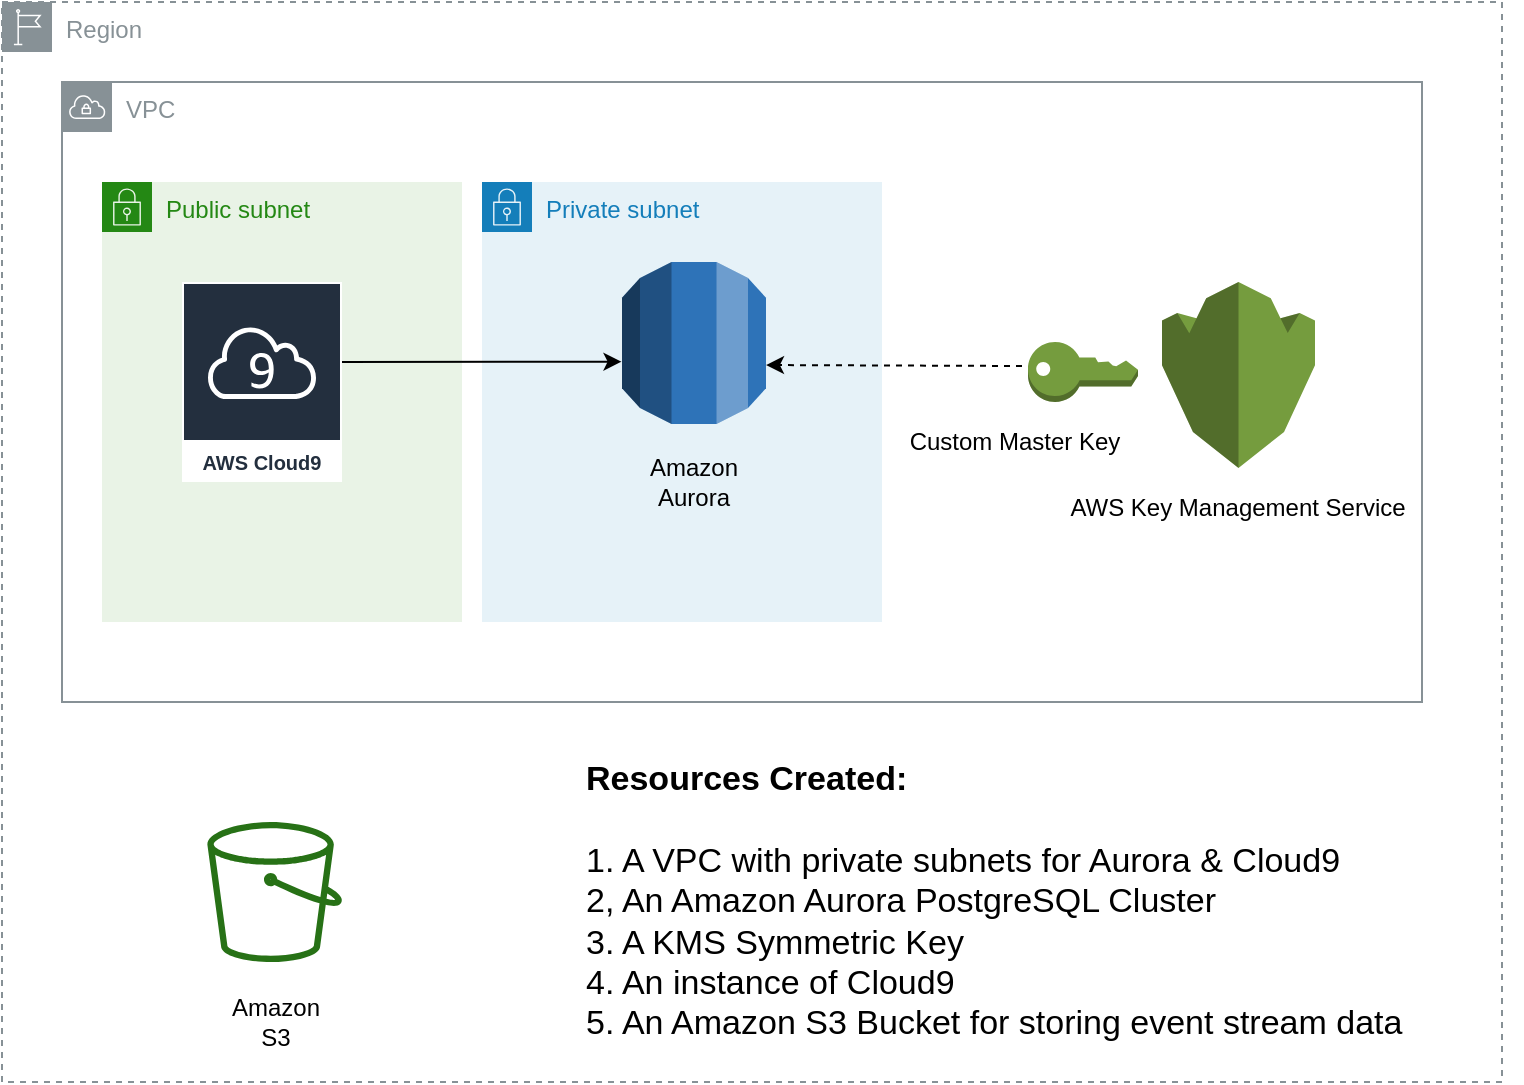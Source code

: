 <mxfile version="14.6.6" type="device" pages="5"><diagram id="cyEzzQMvqr08C4f63DjD" name="main-cloudfront"><mxGraphModel dx="764" dy="626" grid="1" gridSize="10" guides="1" tooltips="1" connect="1" arrows="1" fold="1" page="1" pageScale="1" pageWidth="850" pageHeight="1100" math="0" shadow="0"><root><mxCell id="0"/><mxCell id="1" parent="0"/><mxCell id="CYad56-b0cJoOaaVMzQt-1" value="Region" style="outlineConnect=0;gradientColor=none;html=1;whiteSpace=wrap;fontSize=12;fontStyle=0;shape=mxgraph.aws4.group;grIcon=mxgraph.aws4.group_region;strokeColor=#879196;fillColor=none;verticalAlign=top;align=left;spacingLeft=30;fontColor=#879196;dashed=1;" parent="1" vertex="1"><mxGeometry x="30" y="100" width="750" height="540" as="geometry"/></mxCell><mxCell id="pB8UB9YGluaWpawypRFc-11" value="VPC" style="outlineConnect=0;gradientColor=none;html=1;whiteSpace=wrap;fontSize=12;fontStyle=0;shape=mxgraph.aws4.group;grIcon=mxgraph.aws4.group_vpc;strokeColor=#879196;fillColor=none;verticalAlign=top;align=left;spacingLeft=30;fontColor=#879196;dashed=0;" parent="1" vertex="1"><mxGeometry x="60" y="140" width="680" height="310" as="geometry"/></mxCell><mxCell id="6BewGRSylwHl2PN-fIT0-1" value="Public subnet" style="points=[[0,0],[0.25,0],[0.5,0],[0.75,0],[1,0],[1,0.25],[1,0.5],[1,0.75],[1,1],[0.75,1],[0.5,1],[0.25,1],[0,1],[0,0.75],[0,0.5],[0,0.25]];outlineConnect=0;gradientColor=none;html=1;whiteSpace=wrap;fontSize=12;fontStyle=0;shape=mxgraph.aws4.group;grIcon=mxgraph.aws4.group_security_group;grStroke=0;strokeColor=#248814;fillColor=#E9F3E6;verticalAlign=top;align=left;spacingLeft=30;fontColor=#248814;dashed=0;" parent="1" vertex="1"><mxGeometry x="80" y="190" width="180" height="220" as="geometry"/></mxCell><mxCell id="hiNFhKXWESLrgSGmq4Ed-3" value="Private subnet" style="points=[[0,0],[0.25,0],[0.5,0],[0.75,0],[1,0],[1,0.25],[1,0.5],[1,0.75],[1,1],[0.75,1],[0.5,1],[0.25,1],[0,1],[0,0.75],[0,0.5],[0,0.25]];outlineConnect=0;gradientColor=none;html=1;whiteSpace=wrap;fontSize=12;fontStyle=0;shape=mxgraph.aws4.group;grIcon=mxgraph.aws4.group_security_group;grStroke=0;strokeColor=#147EBA;fillColor=#E6F2F8;verticalAlign=top;align=left;spacingLeft=30;fontColor=#147EBA;dashed=0;" parent="1" vertex="1"><mxGeometry x="270" y="190" width="200" height="220" as="geometry"/></mxCell><mxCell id="pB8UB9YGluaWpawypRFc-12" value="AWS Cloud9" style="outlineConnect=0;fontColor=#232F3E;gradientColor=none;strokeColor=#ffffff;fillColor=#232F3E;dashed=0;verticalLabelPosition=middle;verticalAlign=bottom;align=center;html=1;whiteSpace=wrap;fontSize=10;fontStyle=1;spacing=3;shape=mxgraph.aws4.productIcon;prIcon=mxgraph.aws4.cloud9;" parent="1" vertex="1"><mxGeometry x="120" y="240" width="80" height="100" as="geometry"/></mxCell><mxCell id="pB8UB9YGluaWpawypRFc-13" value="" style="group" parent="1" vertex="1" connectable="0"><mxGeometry x="340" y="230" width="72" height="130" as="geometry"/></mxCell><mxCell id="pB8UB9YGluaWpawypRFc-1" value="" style="outlineConnect=0;dashed=0;verticalLabelPosition=bottom;verticalAlign=top;align=center;html=1;shape=mxgraph.aws3.rds;fillColor=#2E73B8;gradientColor=none;" parent="pB8UB9YGluaWpawypRFc-13" vertex="1"><mxGeometry width="72" height="81" as="geometry"/></mxCell><mxCell id="pB8UB9YGluaWpawypRFc-2" value="Amazon Aurora" style="text;html=1;strokeColor=none;fillColor=none;align=center;verticalAlign=middle;whiteSpace=wrap;rounded=0;" parent="pB8UB9YGluaWpawypRFc-13" vertex="1"><mxGeometry x="1" y="90" width="70" height="40" as="geometry"/></mxCell><mxCell id="pB8UB9YGluaWpawypRFc-16" value="" style="group" parent="1" vertex="1" connectable="0"><mxGeometry x="132.69" y="510" width="67.31" height="120" as="geometry"/></mxCell><mxCell id="pB8UB9YGluaWpawypRFc-14" value="" style="outlineConnect=0;fontColor=#232F3E;gradientColor=none;fillColor=#277116;strokeColor=none;dashed=0;verticalLabelPosition=bottom;verticalAlign=top;align=center;html=1;fontSize=12;fontStyle=0;aspect=fixed;pointerEvents=1;shape=mxgraph.aws4.bucket;" parent="pB8UB9YGluaWpawypRFc-16" vertex="1"><mxGeometry width="67.31" height="70" as="geometry"/></mxCell><mxCell id="pB8UB9YGluaWpawypRFc-15" value="Amazon S3" style="text;html=1;strokeColor=none;fillColor=none;align=center;verticalAlign=middle;whiteSpace=wrap;rounded=0;" parent="pB8UB9YGluaWpawypRFc-16" vertex="1"><mxGeometry x="5" y="80" width="57.84" height="40" as="geometry"/></mxCell><mxCell id="XjeH_BSiLL9Mwt-d1BVH-1" value="&lt;b&gt;Resources Created:&lt;/b&gt;&lt;br style=&quot;font-size: 17px&quot;&gt;&lt;br style=&quot;font-size: 17px&quot;&gt;1. A VPC with private subnets for Aurora &amp;amp; Cloud9&lt;br&gt;2, An Amazon Aurora PostgreSQL Cluster&lt;br style=&quot;font-size: 17px&quot;&gt;3. A KMS Symmetric Key&lt;br style=&quot;font-size: 17px&quot;&gt;4. An instance of Cloud9&lt;br style=&quot;font-size: 17px&quot;&gt;5. An Amazon S3 Bucket for storing event stream data" style="text;html=1;strokeColor=none;fillColor=none;align=left;verticalAlign=middle;whiteSpace=wrap;rounded=0;fontSize=17;" parent="1" vertex="1"><mxGeometry x="320" y="540" width="470" height="20" as="geometry"/></mxCell><mxCell id="iUmcjRVnzy6cuha4n1Nf-3" value="" style="endArrow=classic;html=1;entryX=0.413;entryY=0.333;entryDx=0;entryDy=0;entryPerimeter=0;" parent="1" target="CYad56-b0cJoOaaVMzQt-1" edge="1"><mxGeometry width="50" height="50" relative="1" as="geometry"><mxPoint x="200" y="280" as="sourcePoint"/><mxPoint x="250" y="230" as="targetPoint"/></mxGeometry></mxCell><mxCell id="hiNFhKXWESLrgSGmq4Ed-1" value="" style="endArrow=classic;html=1;dashed=1;" parent="1" edge="1"><mxGeometry width="50" height="50" relative="1" as="geometry"><mxPoint x="540" y="282" as="sourcePoint"/><mxPoint x="412" y="281.518" as="targetPoint"/></mxGeometry></mxCell><mxCell id="ge4i7dMAUs35DYbBgj_9-1" value="" style="group" vertex="1" connectable="0" parent="1"><mxGeometry x="460" y="240" width="260" height="133" as="geometry"/></mxCell><mxCell id="ge4i7dMAUs35DYbBgj_9-2" value="" style="group" vertex="1" connectable="0" parent="ge4i7dMAUs35DYbBgj_9-1"><mxGeometry x="150" width="110" height="133" as="geometry"/></mxCell><mxCell id="ge4i7dMAUs35DYbBgj_9-3" value="" style="outlineConnect=0;dashed=0;verticalLabelPosition=bottom;verticalAlign=top;align=center;html=1;shape=mxgraph.aws3.kms;fillColor=#759C3E;gradientColor=none;" vertex="1" parent="ge4i7dMAUs35DYbBgj_9-2"><mxGeometry width="76.5" height="93" as="geometry"/></mxCell><mxCell id="ge4i7dMAUs35DYbBgj_9-4" value="AWS Key Management Service" style="text;html=1;strokeColor=none;fillColor=none;align=center;verticalAlign=middle;whiteSpace=wrap;rounded=0;" vertex="1" parent="ge4i7dMAUs35DYbBgj_9-2"><mxGeometry x="-51.75" y="93" width="180" height="40" as="geometry"/></mxCell><mxCell id="ge4i7dMAUs35DYbBgj_9-5" value="" style="group" vertex="1" connectable="0" parent="ge4i7dMAUs35DYbBgj_9-1"><mxGeometry x="142.75" y="30" width="70" height="70" as="geometry"/></mxCell><mxCell id="ge4i7dMAUs35DYbBgj_9-6" value="" style="outlineConnect=0;dashed=0;verticalLabelPosition=bottom;verticalAlign=top;align=center;html=1;shape=mxgraph.aws3.add_on;fillColor=#759C3E;gradientColor=none;" vertex="1" parent="ge4i7dMAUs35DYbBgj_9-5"><mxGeometry x="-59.75" width="55" height="30" as="geometry"/></mxCell><mxCell id="ge4i7dMAUs35DYbBgj_9-7" value="Custom Master Key" style="text;html=1;strokeColor=none;fillColor=none;align=center;verticalAlign=middle;whiteSpace=wrap;rounded=0;" vertex="1" parent="ge4i7dMAUs35DYbBgj_9-1"><mxGeometry x="10" y="60" width="132.75" height="40" as="geometry"/></mxCell></root></mxGraphModel></diagram><diagram id="EbHu4vDT_RCIKukDeISq" name="Kinesis"><mxGraphModel dx="764" dy="626" grid="1" gridSize="10" guides="1" tooltips="1" connect="1" arrows="1" fold="1" page="1" pageScale="1" pageWidth="850" pageHeight="1100" math="0" shadow="0"><root><mxCell id="qPky44YUUh4QWyQ5mrO4-0"/><mxCell id="qPky44YUUh4QWyQ5mrO4-1" parent="qPky44YUUh4QWyQ5mrO4-0"/><mxCell id="mgFT4RjAAkbl52JvifTs-15" value="Region" style="outlineConnect=0;gradientColor=none;html=1;whiteSpace=wrap;fontSize=12;fontStyle=0;shape=mxgraph.aws4.group;grIcon=mxgraph.aws4.group_region;strokeColor=#879196;fillColor=none;verticalAlign=top;align=left;spacingLeft=30;fontColor=#879196;dashed=1;" parent="qPky44YUUh4QWyQ5mrO4-1" vertex="1"><mxGeometry x="30" y="90" width="750" height="580" as="geometry"/></mxCell><mxCell id="mgFT4RjAAkbl52JvifTs-0" value="VPC" style="outlineConnect=0;gradientColor=none;html=1;whiteSpace=wrap;fontSize=12;fontStyle=0;shape=mxgraph.aws4.group;grIcon=mxgraph.aws4.group_vpc;strokeColor=#879196;fillColor=none;verticalAlign=top;align=left;spacingLeft=30;fontColor=#879196;dashed=0;" parent="qPky44YUUh4QWyQ5mrO4-1" vertex="1"><mxGeometry x="50" y="130" width="680" height="410" as="geometry"/></mxCell><mxCell id="yxsRgM-4_2brEpYXhHU4-0" value="Public subnet" style="points=[[0,0],[0.25,0],[0.5,0],[0.75,0],[1,0],[1,0.25],[1,0.5],[1,0.75],[1,1],[0.75,1],[0.5,1],[0.25,1],[0,1],[0,0.75],[0,0.5],[0,0.25]];outlineConnect=0;gradientColor=none;html=1;whiteSpace=wrap;fontSize=12;fontStyle=0;shape=mxgraph.aws4.group;grIcon=mxgraph.aws4.group_security_group;grStroke=0;strokeColor=#248814;fillColor=#E9F3E6;verticalAlign=top;align=left;spacingLeft=30;fontColor=#248814;dashed=0;" parent="qPky44YUUh4QWyQ5mrO4-1" vertex="1"><mxGeometry x="70" y="170" width="180" height="190" as="geometry"/></mxCell><mxCell id="-KMJldM0Fe98dLMiytVW-0" value="Private subnet" style="points=[[0,0],[0.25,0],[0.5,0],[0.75,0],[1,0],[1,0.25],[1,0.5],[1,0.75],[1,1],[0.75,1],[0.5,1],[0.25,1],[0,1],[0,0.75],[0,0.5],[0,0.25]];outlineConnect=0;gradientColor=none;html=1;whiteSpace=wrap;fontSize=12;fontStyle=0;shape=mxgraph.aws4.group;grIcon=mxgraph.aws4.group_security_group;grStroke=0;strokeColor=#147EBA;fillColor=#E6F2F8;verticalAlign=top;align=left;spacingLeft=30;fontColor=#147EBA;dashed=0;" parent="qPky44YUUh4QWyQ5mrO4-1" vertex="1"><mxGeometry x="270" y="170" width="180" height="190" as="geometry"/></mxCell><mxCell id="mgFT4RjAAkbl52JvifTs-1" value="AWS Cloud9" style="outlineConnect=0;fontColor=#232F3E;gradientColor=none;strokeColor=#ffffff;fillColor=#232F3E;dashed=0;verticalLabelPosition=middle;verticalAlign=bottom;align=center;html=1;whiteSpace=wrap;fontSize=10;fontStyle=1;spacing=3;shape=mxgraph.aws4.productIcon;prIcon=mxgraph.aws4.cloud9;" parent="qPky44YUUh4QWyQ5mrO4-1" vertex="1"><mxGeometry x="120" y="200" width="80" height="100" as="geometry"/></mxCell><mxCell id="mgFT4RjAAkbl52JvifTs-2" value="" style="group" parent="qPky44YUUh4QWyQ5mrO4-1" vertex="1" connectable="0"><mxGeometry x="340" y="210" width="72" height="130" as="geometry"/></mxCell><mxCell id="mgFT4RjAAkbl52JvifTs-3" value="" style="outlineConnect=0;dashed=0;verticalLabelPosition=bottom;verticalAlign=top;align=center;html=1;shape=mxgraph.aws3.rds;fillColor=#2E73B8;gradientColor=none;" parent="mgFT4RjAAkbl52JvifTs-2" vertex="1"><mxGeometry width="72" height="81" as="geometry"/></mxCell><mxCell id="mgFT4RjAAkbl52JvifTs-4" value="Amazon Aurora" style="text;html=1;strokeColor=none;fillColor=none;align=center;verticalAlign=middle;whiteSpace=wrap;rounded=0;" parent="mgFT4RjAAkbl52JvifTs-2" vertex="1"><mxGeometry x="1" y="90" width="70" height="40" as="geometry"/></mxCell><mxCell id="mgFT4RjAAkbl52JvifTs-16" value="&lt;b&gt;Database Activity Streams enabled:&lt;/b&gt;&lt;br style=&quot;font-size: 17px&quot;&gt;&lt;br style=&quot;font-size: 17px&quot;&gt;1. Database Activity Stream enabled on Aurora RDS&lt;br&gt;2. Aurora creates a Kinesis Stream&lt;br&gt;3. No consumer for the events" style="text;html=1;strokeColor=none;fillColor=none;align=left;verticalAlign=middle;whiteSpace=wrap;rounded=0;fontSize=17;" parent="qPky44YUUh4QWyQ5mrO4-1" vertex="1"><mxGeometry x="310" y="590" width="470" height="20" as="geometry"/></mxCell><mxCell id="mgFT4RjAAkbl52JvifTs-17" value="" style="group" parent="qPky44YUUh4QWyQ5mrO4-1" vertex="1" connectable="0"><mxGeometry x="120" y="560" width="67.31" height="110" as="geometry"/></mxCell><mxCell id="mgFT4RjAAkbl52JvifTs-6" value="" style="outlineConnect=0;fontColor=#232F3E;gradientColor=none;fillColor=#277116;strokeColor=none;dashed=0;verticalLabelPosition=bottom;verticalAlign=top;align=center;html=1;fontSize=12;fontStyle=0;aspect=fixed;pointerEvents=1;shape=mxgraph.aws4.bucket;" parent="mgFT4RjAAkbl52JvifTs-17" vertex="1"><mxGeometry width="67.31" height="70" as="geometry"/></mxCell><mxCell id="mgFT4RjAAkbl52JvifTs-7" value="Amazon S3" style="text;html=1;strokeColor=none;fillColor=none;align=center;verticalAlign=middle;whiteSpace=wrap;rounded=0;" parent="mgFT4RjAAkbl52JvifTs-17" vertex="1"><mxGeometry x="4.74" y="70" width="57.84" height="40" as="geometry"/></mxCell><mxCell id="mgFT4RjAAkbl52JvifTs-18" value="" style="outlineConnect=0;dashed=0;verticalLabelPosition=bottom;verticalAlign=top;align=center;html=1;shape=mxgraph.aws3.kinesis;fillColor=#F58534;gradientColor=none;fontSize=17;" parent="qPky44YUUh4QWyQ5mrO4-1" vertex="1"><mxGeometry x="350" y="410" width="67.5" height="81" as="geometry"/></mxCell><mxCell id="mgFT4RjAAkbl52JvifTs-19" value="" style="endArrow=classic;html=1;fontSize=17;exitX=0.6;exitY=0.975;exitDx=0;exitDy=0;exitPerimeter=0;entryX=0.5;entryY=0;entryDx=0;entryDy=0;entryPerimeter=0;" parent="qPky44YUUh4QWyQ5mrO4-1" edge="1"><mxGeometry width="50" height="50" relative="1" as="geometry"><mxPoint x="380" y="339" as="sourcePoint"/><mxPoint x="380.75" y="410" as="targetPoint"/></mxGeometry></mxCell><mxCell id="mgFT4RjAAkbl52JvifTs-23" value="Amazon Kinesis Data Streams" style="text;html=1;strokeColor=none;fillColor=none;align=center;verticalAlign=middle;whiteSpace=wrap;rounded=0;fontSize=14;" parent="qPky44YUUh4QWyQ5mrO4-1" vertex="1"><mxGeometry x="263.75" y="510" width="240" height="20" as="geometry"/></mxCell><mxCell id="ttqRMKUUNijFXOiYqW0q-1" value="" style="endArrow=classic;html=1;fontSize=14;" parent="qPky44YUUh4QWyQ5mrO4-1" source="mgFT4RjAAkbl52JvifTs-1" target="mgFT4RjAAkbl52JvifTs-3" edge="1"><mxGeometry width="50" height="50" relative="1" as="geometry"><mxPoint x="390" y="470" as="sourcePoint"/><mxPoint x="440" y="420" as="targetPoint"/></mxGeometry></mxCell><mxCell id="7fafxVUcLm0aWnDkIton-0" value="" style="group" vertex="1" connectable="0" parent="qPky44YUUh4QWyQ5mrO4-1"><mxGeometry x="480" y="206" width="240" height="133" as="geometry"/></mxCell><mxCell id="mgFT4RjAAkbl52JvifTs-9" value="" style="group" parent="7fafxVUcLm0aWnDkIton-0" vertex="1" connectable="0"><mxGeometry x="150" width="90" height="133" as="geometry"/></mxCell><mxCell id="mgFT4RjAAkbl52JvifTs-10" value="" style="outlineConnect=0;dashed=0;verticalLabelPosition=bottom;verticalAlign=top;align=center;html=1;shape=mxgraph.aws3.kms;fillColor=#759C3E;gradientColor=none;" parent="mgFT4RjAAkbl52JvifTs-9" vertex="1"><mxGeometry width="76.5" height="93" as="geometry"/></mxCell><mxCell id="mgFT4RjAAkbl52JvifTs-11" value="AWS Key Management Service" style="text;html=1;strokeColor=none;fillColor=none;align=center;verticalAlign=middle;whiteSpace=wrap;rounded=0;" parent="mgFT4RjAAkbl52JvifTs-9" vertex="1"><mxGeometry x="-80" y="93" width="170" height="40" as="geometry"/></mxCell><mxCell id="mgFT4RjAAkbl52JvifTs-12" value="" style="group" parent="7fafxVUcLm0aWnDkIton-0" vertex="1" connectable="0"><mxGeometry x="142.75" y="30" width="70" height="70" as="geometry"/></mxCell><mxCell id="mgFT4RjAAkbl52JvifTs-13" value="" style="outlineConnect=0;dashed=0;verticalLabelPosition=bottom;verticalAlign=top;align=center;html=1;shape=mxgraph.aws3.add_on;fillColor=#759C3E;gradientColor=none;" parent="mgFT4RjAAkbl52JvifTs-12" vertex="1"><mxGeometry x="-59.75" width="55" height="30" as="geometry"/></mxCell><mxCell id="mgFT4RjAAkbl52JvifTs-14" value="Custom Master Key" style="text;html=1;strokeColor=none;fillColor=none;align=center;verticalAlign=middle;whiteSpace=wrap;rounded=0;" parent="7fafxVUcLm0aWnDkIton-0" vertex="1"><mxGeometry x="30" y="60" width="112.75" height="40" as="geometry"/></mxCell><mxCell id="7fafxVUcLm0aWnDkIton-1" value="" style="endArrow=classic;html=1;dashed=1;" edge="1" parent="qPky44YUUh4QWyQ5mrO4-1" source="mgFT4RjAAkbl52JvifTs-13" target="mgFT4RjAAkbl52JvifTs-3"><mxGeometry width="50" height="50" relative="1" as="geometry"><mxPoint x="370" y="350" as="sourcePoint"/><mxPoint x="420" y="300" as="targetPoint"/></mxGeometry></mxCell><mxCell id="ib1M-8y_8ki0kMgpZ5xP-2" value="Amazon Kinesis DataStream instance is created by Aurora when Database Activity Stream is enabled." style="text;html=1;strokeColor=none;fillColor=none;align=left;verticalAlign=middle;whiteSpace=wrap;rounded=0;" vertex="1" parent="qPky44YUUh4QWyQ5mrO4-1"><mxGeometry x="80" y="440.5" width="250" height="20" as="geometry"/></mxCell><mxCell id="EbewGGjj6myk8pJ275EW-0" value="Master key used for event data encryption" style="text;html=1;strokeColor=none;fillColor=none;align=left;verticalAlign=middle;whiteSpace=wrap;rounded=0;" vertex="1" parent="qPky44YUUh4QWyQ5mrO4-1"><mxGeometry x="460" y="200" width="150" height="20" as="geometry"/></mxCell></root></mxGraphModel></diagram><diagram id="bUPp_fINxXu8CZHf2F7V" name="Firehose"><mxGraphModel dx="764" dy="626" grid="1" gridSize="10" guides="1" tooltips="1" connect="1" arrows="1" fold="1" page="1" pageScale="1" pageWidth="850" pageHeight="1100" math="0" shadow="0"><root><mxCell id="zfM5FJuPUZjq20hPEOHa-0"/><mxCell id="zfM5FJuPUZjq20hPEOHa-1" parent="zfM5FJuPUZjq20hPEOHa-0"/><mxCell id="zfM5FJuPUZjq20hPEOHa-2" value="Region" style="outlineConnect=0;gradientColor=none;html=1;whiteSpace=wrap;fontSize=12;fontStyle=0;shape=mxgraph.aws4.group;grIcon=mxgraph.aws4.group_region;strokeColor=#879196;fillColor=none;verticalAlign=top;align=left;spacingLeft=30;fontColor=#879196;dashed=1;" parent="zfM5FJuPUZjq20hPEOHa-1" vertex="1"><mxGeometry x="30" y="80" width="720" height="710" as="geometry"/></mxCell><mxCell id="zfM5FJuPUZjq20hPEOHa-3" value="VPC" style="outlineConnect=0;gradientColor=none;html=1;whiteSpace=wrap;fontSize=12;fontStyle=0;shape=mxgraph.aws4.group;grIcon=mxgraph.aws4.group_vpc;strokeColor=#879196;fillColor=none;verticalAlign=top;align=left;spacingLeft=30;fontColor=#879196;dashed=0;" parent="zfM5FJuPUZjq20hPEOHa-1" vertex="1"><mxGeometry x="50" y="120" width="680" height="540" as="geometry"/></mxCell><mxCell id="viKaoiLZGk6w0HM1f27C-0" value="Public subnet" style="points=[[0,0],[0.25,0],[0.5,0],[0.75,0],[1,0],[1,0.25],[1,0.5],[1,0.75],[1,1],[0.75,1],[0.5,1],[0.25,1],[0,1],[0,0.75],[0,0.5],[0,0.25]];outlineConnect=0;gradientColor=none;html=1;whiteSpace=wrap;fontSize=12;fontStyle=0;shape=mxgraph.aws4.group;grIcon=mxgraph.aws4.group_security_group;grStroke=0;strokeColor=#248814;fillColor=#E9F3E6;verticalAlign=top;align=left;spacingLeft=30;fontColor=#248814;dashed=0;" parent="zfM5FJuPUZjq20hPEOHa-1" vertex="1"><mxGeometry x="80" y="150" width="190" height="180" as="geometry"/></mxCell><mxCell id="fWD2BSCgMT8woi5gixXd-0" value="Private subnet" style="points=[[0,0],[0.25,0],[0.5,0],[0.75,0],[1,0],[1,0.25],[1,0.5],[1,0.75],[1,1],[0.75,1],[0.5,1],[0.25,1],[0,1],[0,0.75],[0,0.5],[0,0.25]];outlineConnect=0;gradientColor=none;html=1;whiteSpace=wrap;fontSize=12;fontStyle=0;shape=mxgraph.aws4.group;grIcon=mxgraph.aws4.group_security_group;grStroke=0;strokeColor=#147EBA;fillColor=#E6F2F8;verticalAlign=top;align=left;spacingLeft=30;fontColor=#147EBA;dashed=0;" parent="zfM5FJuPUZjq20hPEOHa-1" vertex="1"><mxGeometry x="275.43" y="150" width="201.15" height="180" as="geometry"/></mxCell><mxCell id="zfM5FJuPUZjq20hPEOHa-4" value="AWS Cloud9" style="outlineConnect=0;fontColor=#232F3E;gradientColor=none;strokeColor=#ffffff;fillColor=#232F3E;dashed=0;verticalLabelPosition=middle;verticalAlign=bottom;align=center;html=1;whiteSpace=wrap;fontSize=10;fontStyle=1;spacing=3;shape=mxgraph.aws4.productIcon;prIcon=mxgraph.aws4.cloud9;" parent="zfM5FJuPUZjq20hPEOHa-1" vertex="1"><mxGeometry x="135.68" y="190" width="80" height="100" as="geometry"/></mxCell><mxCell id="zfM5FJuPUZjq20hPEOHa-5" value="" style="group" parent="zfM5FJuPUZjq20hPEOHa-1" vertex="1" connectable="0"><mxGeometry x="340" y="180" width="72" height="130" as="geometry"/></mxCell><mxCell id="zfM5FJuPUZjq20hPEOHa-6" value="" style="outlineConnect=0;dashed=0;verticalLabelPosition=bottom;verticalAlign=top;align=center;html=1;shape=mxgraph.aws3.rds;fillColor=#2E73B8;gradientColor=none;" parent="zfM5FJuPUZjq20hPEOHa-5" vertex="1"><mxGeometry width="72" height="81" as="geometry"/></mxCell><mxCell id="zfM5FJuPUZjq20hPEOHa-7" value="Amazon Aurora" style="text;html=1;strokeColor=none;fillColor=none;align=center;verticalAlign=middle;whiteSpace=wrap;rounded=0;" parent="zfM5FJuPUZjq20hPEOHa-5" vertex="1"><mxGeometry x="1" y="90" width="70" height="40" as="geometry"/></mxCell><mxCell id="zfM5FJuPUZjq20hPEOHa-16" value="" style="group" parent="zfM5FJuPUZjq20hPEOHa-1" vertex="1" connectable="0"><mxGeometry x="132.69" y="680" width="67.31" height="110" as="geometry"/></mxCell><mxCell id="zfM5FJuPUZjq20hPEOHa-17" value="" style="outlineConnect=0;fontColor=#232F3E;gradientColor=none;fillColor=#277116;strokeColor=none;dashed=0;verticalLabelPosition=bottom;verticalAlign=top;align=center;html=1;fontSize=12;fontStyle=0;aspect=fixed;pointerEvents=1;shape=mxgraph.aws4.bucket;" parent="zfM5FJuPUZjq20hPEOHa-16" vertex="1"><mxGeometry width="67.31" height="70" as="geometry"/></mxCell><mxCell id="zfM5FJuPUZjq20hPEOHa-18" value="Amazon S3" style="text;html=1;strokeColor=none;fillColor=none;align=center;verticalAlign=middle;whiteSpace=wrap;rounded=0;" parent="zfM5FJuPUZjq20hPEOHa-16" vertex="1"><mxGeometry x="4.74" y="70" width="57.84" height="40" as="geometry"/></mxCell><mxCell id="zfM5FJuPUZjq20hPEOHa-20" value="" style="endArrow=classic;html=1;fontSize=17;exitX=0.6;exitY=0.975;exitDx=0;exitDy=0;exitPerimeter=0;entryX=0.5;entryY=0;entryDx=0;entryDy=0;entryPerimeter=0;" parent="zfM5FJuPUZjq20hPEOHa-1" target="zfM5FJuPUZjq20hPEOHa-19" edge="1"><mxGeometry width="50" height="50" relative="1" as="geometry"><mxPoint x="380" y="309" as="sourcePoint"/><mxPoint x="384" y="360" as="targetPoint"/></mxGeometry></mxCell><mxCell id="zfM5FJuPUZjq20hPEOHa-23" value="" style="endArrow=classic;html=1;fontSize=14;exitX=0.5;exitY=1;exitDx=0;exitDy=0;" parent="zfM5FJuPUZjq20hPEOHa-1" source="hoNJaCIwOeBwC5lWg3aa-2" edge="1"><mxGeometry width="50" height="50" relative="1" as="geometry"><mxPoint x="394" y="650" as="sourcePoint"/><mxPoint x="204" y="728" as="targetPoint"/><Array as="points"><mxPoint x="383" y="728"/></Array></mxGeometry></mxCell><mxCell id="hoNJaCIwOeBwC5lWg3aa-1" value="" style="outlineConnect=0;dashed=0;verticalLabelPosition=bottom;verticalAlign=top;align=center;html=1;shape=mxgraph.aws3.kinesis_firehose;fillColor=#F58534;gradientColor=none;fontSize=14;" parent="zfM5FJuPUZjq20hPEOHa-1" vertex="1"><mxGeometry x="350.75" y="550" width="60" height="64.5" as="geometry"/></mxCell><mxCell id="hoNJaCIwOeBwC5lWg3aa-2" value="Amazon Kinesis&amp;nbsp; Data Firehose" style="text;html=1;strokeColor=none;fillColor=none;align=center;verticalAlign=middle;whiteSpace=wrap;rounded=0;fontSize=14;" parent="zfM5FJuPUZjq20hPEOHa-1" vertex="1"><mxGeometry x="240" y="621" width="290" height="20" as="geometry"/></mxCell><mxCell id="hoNJaCIwOeBwC5lWg3aa-4" value="" style="group" parent="zfM5FJuPUZjq20hPEOHa-1" vertex="1" connectable="0"><mxGeometry x="346" y="370" width="67.5" height="108" as="geometry"/></mxCell><mxCell id="zfM5FJuPUZjq20hPEOHa-19" value="" style="outlineConnect=0;dashed=0;verticalLabelPosition=bottom;verticalAlign=top;align=center;html=1;shape=mxgraph.aws3.kinesis;fillColor=#F58534;gradientColor=none;fontSize=17;" parent="hoNJaCIwOeBwC5lWg3aa-4" vertex="1"><mxGeometry width="67.5" height="81" as="geometry"/></mxCell><mxCell id="hoNJaCIwOeBwC5lWg3aa-6" value="" style="endArrow=classic;html=1;fontSize=17;exitX=0.6;exitY=0.975;exitDx=0;exitDy=0;exitPerimeter=0;entryX=0.5;entryY=0;entryDx=0;entryDy=0;entryPerimeter=0;" parent="zfM5FJuPUZjq20hPEOHa-1" edge="1"><mxGeometry width="50" height="50" relative="1" as="geometry"><mxPoint x="379.5" y="489" as="sourcePoint"/><mxPoint x="379.25" y="550" as="targetPoint"/></mxGeometry></mxCell><mxCell id="W_rDCq9WEHFEaAX3Z4E6-0" value="&lt;b&gt;Resources created:&lt;/b&gt;&lt;br style=&quot;font-size: 17px&quot;&gt;&lt;br&gt;1. Kinesis Firehose consumes events&lt;br&gt;2. Writes encrypted events to S3 bucket" style="text;html=1;strokeColor=none;fillColor=none;align=left;verticalAlign=middle;whiteSpace=wrap;rounded=0;fontSize=17;" parent="zfM5FJuPUZjq20hPEOHa-1" vertex="1"><mxGeometry x="425" y="720" width="315" height="20" as="geometry"/></mxCell><mxCell id="FireDuqtCfbz-vXPUTju-0" value="" style="endArrow=classic;html=1;fontSize=14;" parent="zfM5FJuPUZjq20hPEOHa-1" edge="1"><mxGeometry width="50" height="50" relative="1" as="geometry"><mxPoint x="215.68" y="230" as="sourcePoint"/><mxPoint x="340" y="230" as="targetPoint"/></mxGeometry></mxCell><mxCell id="44HZ1EdZhr8ISArv_DvP-0" value="" style="group" vertex="1" connectable="0" parent="zfM5FJuPUZjq20hPEOHa-1"><mxGeometry x="480" y="185" width="250" height="133" as="geometry"/></mxCell><mxCell id="44HZ1EdZhr8ISArv_DvP-1" value="" style="group" vertex="1" connectable="0" parent="44HZ1EdZhr8ISArv_DvP-0"><mxGeometry x="150" width="100" height="133" as="geometry"/></mxCell><mxCell id="44HZ1EdZhr8ISArv_DvP-2" value="" style="outlineConnect=0;dashed=0;verticalLabelPosition=bottom;verticalAlign=top;align=center;html=1;shape=mxgraph.aws3.kms;fillColor=#759C3E;gradientColor=none;" vertex="1" parent="44HZ1EdZhr8ISArv_DvP-1"><mxGeometry width="76.5" height="93" as="geometry"/></mxCell><mxCell id="44HZ1EdZhr8ISArv_DvP-3" value="AWS Key Management Service" style="text;html=1;strokeColor=none;fillColor=none;align=center;verticalAlign=middle;whiteSpace=wrap;rounded=0;" vertex="1" parent="44HZ1EdZhr8ISArv_DvP-1"><mxGeometry x="-26.75" y="93" width="130" height="40" as="geometry"/></mxCell><mxCell id="44HZ1EdZhr8ISArv_DvP-4" value="" style="group" vertex="1" connectable="0" parent="44HZ1EdZhr8ISArv_DvP-0"><mxGeometry x="142.75" y="30" width="70" height="70" as="geometry"/></mxCell><mxCell id="44HZ1EdZhr8ISArv_DvP-5" value="" style="outlineConnect=0;dashed=0;verticalLabelPosition=bottom;verticalAlign=top;align=center;html=1;shape=mxgraph.aws3.add_on;fillColor=#759C3E;gradientColor=none;" vertex="1" parent="44HZ1EdZhr8ISArv_DvP-4"><mxGeometry x="-59.75" width="55" height="30" as="geometry"/></mxCell><mxCell id="44HZ1EdZhr8ISArv_DvP-7" value="" style="endArrow=classic;html=1;dashed=1;" edge="1" parent="zfM5FJuPUZjq20hPEOHa-1" source="44HZ1EdZhr8ISArv_DvP-5"><mxGeometry width="50" height="50" relative="1" as="geometry"><mxPoint x="370" y="329" as="sourcePoint"/><mxPoint x="412" y="229.584" as="targetPoint"/></mxGeometry></mxCell><mxCell id="zgkZLjFb4rRZVUrjYDwM-0" value="Amazon Kinesis DataStream instance is created by Aurora when Database Activity Stream is enabled." style="text;html=1;strokeColor=none;fillColor=none;align=left;verticalAlign=middle;whiteSpace=wrap;rounded=0;" vertex="1" parent="zfM5FJuPUZjq20hPEOHa-1"><mxGeometry x="80" y="390" width="250" height="20" as="geometry"/></mxCell><mxCell id="zgkZLjFb4rRZVUrjYDwM-1" value="Amazon Kinesis Firehose is used for writing out the event data to S3" style="text;html=1;strokeColor=none;fillColor=none;align=left;verticalAlign=middle;whiteSpace=wrap;rounded=0;" vertex="1" parent="zfM5FJuPUZjq20hPEOHa-1"><mxGeometry x="80" y="580" width="250" height="20" as="geometry"/></mxCell><mxCell id="-P0d0PWqC0srENu0_jPx-0" value="Amazon Kinesis Data Streams" style="text;html=1;strokeColor=none;fillColor=none;align=center;verticalAlign=middle;whiteSpace=wrap;rounded=0;fontSize=14;" vertex="1" parent="zfM5FJuPUZjq20hPEOHa-1"><mxGeometry x="259.75" y="458" width="240" height="20" as="geometry"/></mxCell><mxCell id="W3MgDhe8kRc7URD_Sk8X-0" value="Custom Master Key" style="text;html=1;strokeColor=none;fillColor=none;align=center;verticalAlign=middle;whiteSpace=wrap;rounded=0;" vertex="1" parent="zfM5FJuPUZjq20hPEOHa-1"><mxGeometry x="510" y="240" width="112.75" height="40" as="geometry"/></mxCell></root></mxGraphModel></diagram><diagram id="uyCfZahUileyzqunmgpd" name="Transform"><mxGraphModel dx="764" dy="626" grid="1" gridSize="10" guides="1" tooltips="1" connect="1" arrows="1" fold="1" page="1" pageScale="1" pageWidth="850" pageHeight="1100" math="0" shadow="0"><root><mxCell id="GcGY_wP75GgJONnR3-iS-0"/><mxCell id="GcGY_wP75GgJONnR3-iS-1" parent="GcGY_wP75GgJONnR3-iS-0"/><mxCell id="ae_SHkJKHWUmPcUWjTxc-0" value="Region" style="outlineConnect=0;gradientColor=none;html=1;whiteSpace=wrap;fontSize=12;fontStyle=0;shape=mxgraph.aws4.group;grIcon=mxgraph.aws4.group_region;strokeColor=#879196;fillColor=none;verticalAlign=top;align=left;spacingLeft=30;fontColor=#879196;dashed=1;" parent="GcGY_wP75GgJONnR3-iS-1" vertex="1"><mxGeometry x="25" y="40" width="750" height="710" as="geometry"/></mxCell><mxCell id="ae_SHkJKHWUmPcUWjTxc-1" value="VPC" style="outlineConnect=0;gradientColor=none;html=1;whiteSpace=wrap;fontSize=12;fontStyle=0;shape=mxgraph.aws4.group;grIcon=mxgraph.aws4.group_vpc;strokeColor=#879196;fillColor=none;verticalAlign=top;align=left;spacingLeft=30;fontColor=#879196;dashed=0;" parent="GcGY_wP75GgJONnR3-iS-1" vertex="1"><mxGeometry x="50" y="70" width="690" height="550" as="geometry"/></mxCell><mxCell id="pGjGqX-fTaOd_lP5Qa2P-0" value="Public subnet" style="points=[[0,0],[0.25,0],[0.5,0],[0.75,0],[1,0],[1,0.25],[1,0.5],[1,0.75],[1,1],[0.75,1],[0.5,1],[0.25,1],[0,1],[0,0.75],[0,0.5],[0,0.25]];outlineConnect=0;gradientColor=none;html=1;whiteSpace=wrap;fontSize=12;fontStyle=0;shape=mxgraph.aws4.group;grIcon=mxgraph.aws4.group_security_group;grStroke=0;strokeColor=#248814;fillColor=#E9F3E6;verticalAlign=top;align=left;spacingLeft=30;fontColor=#248814;dashed=0;" parent="GcGY_wP75GgJONnR3-iS-1" vertex="1"><mxGeometry x="90" y="100" width="180" height="180" as="geometry"/></mxCell><mxCell id="1tzalBW9zzsrwz-3cC52-0" value="Private subnet" style="points=[[0,0],[0.25,0],[0.5,0],[0.75,0],[1,0],[1,0.25],[1,0.5],[1,0.75],[1,1],[0.75,1],[0.5,1],[0.25,1],[0,1],[0,0.75],[0,0.5],[0,0.25]];outlineConnect=0;gradientColor=none;html=1;whiteSpace=wrap;fontSize=12;fontStyle=0;shape=mxgraph.aws4.group;grIcon=mxgraph.aws4.group_security_group;grStroke=0;strokeColor=#147EBA;fillColor=#E6F2F8;verticalAlign=top;align=left;spacingLeft=30;fontColor=#147EBA;dashed=0;" parent="GcGY_wP75GgJONnR3-iS-1" vertex="1"><mxGeometry x="279.75" y="100" width="200" height="180" as="geometry"/></mxCell><mxCell id="ae_SHkJKHWUmPcUWjTxc-2" value="AWS Cloud9" style="outlineConnect=0;fontColor=#232F3E;gradientColor=none;strokeColor=#ffffff;fillColor=#232F3E;dashed=0;verticalLabelPosition=middle;verticalAlign=bottom;align=center;html=1;whiteSpace=wrap;fontSize=10;fontStyle=1;spacing=3;shape=mxgraph.aws4.productIcon;prIcon=mxgraph.aws4.cloud9;" parent="GcGY_wP75GgJONnR3-iS-1" vertex="1"><mxGeometry x="140.68" y="140" width="80" height="100" as="geometry"/></mxCell><mxCell id="ae_SHkJKHWUmPcUWjTxc-3" value="" style="group" parent="GcGY_wP75GgJONnR3-iS-1" vertex="1" connectable="0"><mxGeometry x="340" y="140" width="72" height="130" as="geometry"/></mxCell><mxCell id="ae_SHkJKHWUmPcUWjTxc-4" value="" style="outlineConnect=0;dashed=0;verticalLabelPosition=bottom;verticalAlign=top;align=center;html=1;shape=mxgraph.aws3.rds;fillColor=#2E73B8;gradientColor=none;" parent="ae_SHkJKHWUmPcUWjTxc-3" vertex="1"><mxGeometry width="72" height="81" as="geometry"/></mxCell><mxCell id="ae_SHkJKHWUmPcUWjTxc-5" value="Amazon Aurora" style="text;html=1;strokeColor=none;fillColor=none;align=center;verticalAlign=middle;whiteSpace=wrap;rounded=0;" parent="ae_SHkJKHWUmPcUWjTxc-3" vertex="1"><mxGeometry x="1" y="90" width="70" height="40" as="geometry"/></mxCell><mxCell id="ae_SHkJKHWUmPcUWjTxc-13" value="" style="group" parent="GcGY_wP75GgJONnR3-iS-1" vertex="1" connectable="0"><mxGeometry x="132.69" y="640" width="67.31" height="110" as="geometry"/></mxCell><mxCell id="ae_SHkJKHWUmPcUWjTxc-14" value="" style="outlineConnect=0;fontColor=#232F3E;gradientColor=none;fillColor=#277116;strokeColor=none;dashed=0;verticalLabelPosition=bottom;verticalAlign=top;align=center;html=1;fontSize=12;fontStyle=0;aspect=fixed;pointerEvents=1;shape=mxgraph.aws4.bucket;" parent="ae_SHkJKHWUmPcUWjTxc-13" vertex="1"><mxGeometry width="67.31" height="70" as="geometry"/></mxCell><mxCell id="ae_SHkJKHWUmPcUWjTxc-15" value="Amazon S3" style="text;html=1;strokeColor=none;fillColor=none;align=center;verticalAlign=middle;whiteSpace=wrap;rounded=0;" parent="ae_SHkJKHWUmPcUWjTxc-13" vertex="1"><mxGeometry x="4.74" y="70" width="57.84" height="40" as="geometry"/></mxCell><mxCell id="ae_SHkJKHWUmPcUWjTxc-16" value="" style="endArrow=classic;html=1;fontSize=17;exitX=0.6;exitY=0.975;exitDx=0;exitDy=0;exitPerimeter=0;entryX=0.5;entryY=0;entryDx=0;entryDy=0;entryPerimeter=0;" parent="GcGY_wP75GgJONnR3-iS-1" target="ae_SHkJKHWUmPcUWjTxc-22" edge="1"><mxGeometry width="50" height="50" relative="1" as="geometry"><mxPoint x="380" y="269" as="sourcePoint"/><mxPoint x="384" y="320" as="targetPoint"/></mxGeometry></mxCell><mxCell id="ae_SHkJKHWUmPcUWjTxc-18" value="" style="endArrow=classic;html=1;fontSize=14;exitX=0.5;exitY=1;exitDx=0;exitDy=0;" parent="GcGY_wP75GgJONnR3-iS-1" edge="1"><mxGeometry width="50" height="50" relative="1" as="geometry"><mxPoint x="383" y="601" as="sourcePoint"/><mxPoint x="204" y="688" as="targetPoint"/><Array as="points"><mxPoint x="383" y="688"/></Array></mxGeometry></mxCell><mxCell id="ae_SHkJKHWUmPcUWjTxc-19" value="" style="outlineConnect=0;dashed=0;verticalLabelPosition=bottom;verticalAlign=top;align=center;html=1;shape=mxgraph.aws3.kinesis_firehose;fillColor=#F58534;gradientColor=none;fontSize=14;" parent="GcGY_wP75GgJONnR3-iS-1" vertex="1"><mxGeometry x="350.75" y="510" width="60" height="64.5" as="geometry"/></mxCell><mxCell id="ae_SHkJKHWUmPcUWjTxc-21" value="" style="group" parent="GcGY_wP75GgJONnR3-iS-1" vertex="1" connectable="0"><mxGeometry x="346" y="330" width="150" height="108" as="geometry"/></mxCell><mxCell id="ae_SHkJKHWUmPcUWjTxc-22" value="" style="outlineConnect=0;dashed=0;verticalLabelPosition=bottom;verticalAlign=top;align=center;html=1;shape=mxgraph.aws3.kinesis;fillColor=#F58534;gradientColor=none;fontSize=17;" parent="ae_SHkJKHWUmPcUWjTxc-21" vertex="1"><mxGeometry width="67.5" height="81" as="geometry"/></mxCell><mxCell id="ae_SHkJKHWUmPcUWjTxc-24" value="" style="endArrow=classic;html=1;fontSize=17;exitX=0.6;exitY=0.975;exitDx=0;exitDy=0;exitPerimeter=0;entryX=0.5;entryY=0;entryDx=0;entryDy=0;entryPerimeter=0;" parent="GcGY_wP75GgJONnR3-iS-1" edge="1"><mxGeometry width="50" height="50" relative="1" as="geometry"><mxPoint x="379.5" y="449" as="sourcePoint"/><mxPoint x="379.25" y="510" as="targetPoint"/></mxGeometry></mxCell><mxCell id="ae_SHkJKHWUmPcUWjTxc-25" value="&lt;b&gt;Resources created:&lt;/b&gt;&lt;br style=&quot;font-size: 17px&quot;&gt;&lt;br&gt;1. All events processed by a Lambda&lt;br&gt;2. Lambda uses CMK to decrypt the data&lt;br&gt;3. S3 has event data in clear text" style="text;html=1;strokeColor=none;fillColor=none;align=left;verticalAlign=middle;whiteSpace=wrap;rounded=0;fontSize=17;" parent="GcGY_wP75GgJONnR3-iS-1" vertex="1"><mxGeometry x="425" y="684" width="315" height="20" as="geometry"/></mxCell><mxCell id="KCVECrGWTSgC11PclKhB-1" style="edgeStyle=orthogonalEdgeStyle;rounded=0;orthogonalLoop=1;jettySize=auto;html=1;" edge="1" parent="GcGY_wP75GgJONnR3-iS-1" source="ae_SHkJKHWUmPcUWjTxc-26" target="ae_SHkJKHWUmPcUWjTxc-19"><mxGeometry relative="1" as="geometry"/></mxCell><mxCell id="ae_SHkJKHWUmPcUWjTxc-26" value="" style="points=[[0,0,0],[0.25,0,0],[0.5,0,0],[0.75,0,0],[1,0,0],[0,1,0],[0.25,1,0],[0.5,1,0],[0.75,1,0],[1,1,0],[0,0.25,0],[0,0.5,0],[0,0.75,0],[1,0.25,0],[1,0.5,0],[1,0.75,0]];outlineConnect=0;fontColor=#232F3E;gradientColor=#F78E04;gradientDirection=north;fillColor=#D05C17;strokeColor=#ffffff;dashed=0;verticalLabelPosition=bottom;verticalAlign=top;align=center;html=1;fontSize=12;fontStyle=0;aspect=fixed;shape=mxgraph.aws4.resourceIcon;resIcon=mxgraph.aws4.lambda;" parent="GcGY_wP75GgJONnR3-iS-1" vertex="1"><mxGeometry x="553.75" y="508.88" width="66.75" height="66.75" as="geometry"/></mxCell><mxCell id="ae_SHkJKHWUmPcUWjTxc-28" value="" style="endArrow=classic;html=1;fontSize=14;entryX=0;entryY=0.5;entryDx=0;entryDy=0;entryPerimeter=0;" parent="GcGY_wP75GgJONnR3-iS-1" edge="1"><mxGeometry width="50" height="50" relative="1" as="geometry"><mxPoint x="410.75" y="520.187" as="sourcePoint"/><mxPoint x="553.75" y="520.255" as="targetPoint"/><Array as="points"><mxPoint x="500" y="520"/></Array></mxGeometry></mxCell><mxCell id="ovO5jFeQUkN6JJk3Vqf7-0" value="" style="group" vertex="1" connectable="0" parent="GcGY_wP75GgJONnR3-iS-1"><mxGeometry x="480" y="140" width="250" height="133" as="geometry"/></mxCell><mxCell id="ovO5jFeQUkN6JJk3Vqf7-1" value="" style="group" vertex="1" connectable="0" parent="ovO5jFeQUkN6JJk3Vqf7-0"><mxGeometry x="150" width="100" height="133" as="geometry"/></mxCell><mxCell id="ovO5jFeQUkN6JJk3Vqf7-2" value="" style="outlineConnect=0;dashed=0;verticalLabelPosition=bottom;verticalAlign=top;align=center;html=1;shape=mxgraph.aws3.kms;fillColor=#759C3E;gradientColor=none;" vertex="1" parent="ovO5jFeQUkN6JJk3Vqf7-1"><mxGeometry width="76.5" height="93" as="geometry"/></mxCell><mxCell id="ovO5jFeQUkN6JJk3Vqf7-4" value="" style="group" vertex="1" connectable="0" parent="ovO5jFeQUkN6JJk3Vqf7-0"><mxGeometry x="142.75" y="30" width="70" height="70" as="geometry"/></mxCell><mxCell id="ovO5jFeQUkN6JJk3Vqf7-5" value="" style="outlineConnect=0;dashed=0;verticalLabelPosition=bottom;verticalAlign=top;align=center;html=1;shape=mxgraph.aws3.add_on;fillColor=#759C3E;gradientColor=none;" vertex="1" parent="ovO5jFeQUkN6JJk3Vqf7-4"><mxGeometry x="-59.75" width="55" height="30" as="geometry"/></mxCell><mxCell id="ovO5jFeQUkN6JJk3Vqf7-7" value="" style="endArrow=classic;html=1;dashed=1;" edge="1" parent="GcGY_wP75GgJONnR3-iS-1" source="ovO5jFeQUkN6JJk3Vqf7-5"><mxGeometry width="50" height="50" relative="1" as="geometry"><mxPoint x="370" y="284" as="sourcePoint"/><mxPoint x="412" y="184.584" as="targetPoint"/></mxGeometry></mxCell><mxCell id="ovO5jFeQUkN6JJk3Vqf7-9" style="edgeStyle=orthogonalEdgeStyle;rounded=0;orthogonalLoop=1;jettySize=auto;html=1;exitX=0.5;exitY=1;exitDx=0;exitDy=0;dashed=1;" edge="1" parent="GcGY_wP75GgJONnR3-iS-1" target="ae_SHkJKHWUmPcUWjTxc-26"><mxGeometry relative="1" as="geometry"><mxPoint x="587.75" y="240" as="sourcePoint"/></mxGeometry></mxCell><mxCell id="_k36RAxiUVgeBftgWQ_E-0" value="Amazon Kinesis Firehose Lambda transformation is used for decrypting the event data and for filtering the Heartbeat events" style="text;html=1;strokeColor=none;fillColor=none;align=left;verticalAlign=middle;whiteSpace=wrap;rounded=0;" vertex="1" parent="GcGY_wP75GgJONnR3-iS-1"><mxGeometry x="70" y="530" width="250" height="20" as="geometry"/></mxCell><mxCell id="hJSZ8TB2x28juJ8570bP-0" value="Amazon Kinesis Data Streams" style="text;html=1;strokeColor=none;fillColor=none;align=center;verticalAlign=middle;whiteSpace=wrap;rounded=0;fontSize=14;" vertex="1" parent="GcGY_wP75GgJONnR3-iS-1"><mxGeometry x="260.75" y="418" width="240" height="20" as="geometry"/></mxCell><mxCell id="1-hHvA6EdoElpkeNE1Ux-0" value="Amazon Kinesis&amp;nbsp; Data Firehose" style="text;html=1;strokeColor=none;fillColor=none;align=center;verticalAlign=middle;whiteSpace=wrap;rounded=0;fontSize=14;" vertex="1" parent="GcGY_wP75GgJONnR3-iS-1"><mxGeometry x="240" y="575.63" width="290" height="20" as="geometry"/></mxCell><mxCell id="H9O3o3AFVxWG6TrhVo3j-0" value="AWS Lambda" style="text;html=1;strokeColor=none;fillColor=none;align=center;verticalAlign=middle;whiteSpace=wrap;rounded=0;fontSize=14;" vertex="1" parent="GcGY_wP75GgJONnR3-iS-1"><mxGeometry x="532.13" y="575.63" width="110" height="20" as="geometry"/></mxCell><mxCell id="7qxdyuCiiVCvaA4IHERC-0" value="CMK needed for event data decryption" style="text;html=1;strokeColor=none;fillColor=none;align=left;verticalAlign=middle;whiteSpace=wrap;rounded=0;" vertex="1" parent="GcGY_wP75GgJONnR3-iS-1"><mxGeometry x="600" y="374" width="120" height="20" as="geometry"/></mxCell><mxCell id="ovO5jFeQUkN6JJk3Vqf7-3" value="AWS Key Management Service" style="text;html=1;strokeColor=none;fillColor=none;align=center;verticalAlign=middle;whiteSpace=wrap;rounded=0;" vertex="1" parent="GcGY_wP75GgJONnR3-iS-1"><mxGeometry x="603.25" y="240" width="130" height="40" as="geometry"/></mxCell><mxCell id="7Y_r4UA1dzs3BMDA-e_N-0" value="Custom Master Key" style="text;html=1;strokeColor=none;fillColor=none;align=center;verticalAlign=middle;whiteSpace=wrap;rounded=0;" vertex="1" parent="GcGY_wP75GgJONnR3-iS-1"><mxGeometry x="507.75" y="190.5" width="112.75" height="40" as="geometry"/></mxCell></root></mxGraphModel></diagram><diagram id="MmdNI6JHlzViwpytSD2S" name="Athena"><mxGraphModel dx="764" dy="626" grid="1" gridSize="10" guides="1" tooltips="1" connect="1" arrows="1" fold="1" page="1" pageScale="1" pageWidth="850" pageHeight="1100" math="0" shadow="0"><root><mxCell id="BQUIbTalxlz94XHorhm1-0"/><mxCell id="BQUIbTalxlz94XHorhm1-1" parent="BQUIbTalxlz94XHorhm1-0"/><mxCell id="hC8CzxaPG3hglUfIQrZv-0" value="Public subnet" style="points=[[0,0],[0.25,0],[0.5,0],[0.75,0],[1,0],[1,0.25],[1,0.5],[1,0.75],[1,1],[0.75,1],[0.5,1],[0.25,1],[0,1],[0,0.75],[0,0.5],[0,0.25]];outlineConnect=0;gradientColor=none;html=1;whiteSpace=wrap;fontSize=12;fontStyle=0;shape=mxgraph.aws4.group;grIcon=mxgraph.aws4.group_security_group;grStroke=0;strokeColor=#248814;fillColor=#E9F3E6;verticalAlign=top;align=left;spacingLeft=30;fontColor=#248814;dashed=0;" parent="BQUIbTalxlz94XHorhm1-1" vertex="1"><mxGeometry x="100" y="100" width="170" height="180" as="geometry"/></mxCell><mxCell id="BQUIbTalxlz94XHorhm1-2" value="Region" style="outlineConnect=0;gradientColor=none;html=1;whiteSpace=wrap;fontSize=12;fontStyle=0;shape=mxgraph.aws4.group;grIcon=mxgraph.aws4.group_region;strokeColor=#879196;fillColor=none;verticalAlign=top;align=left;spacingLeft=30;fontColor=#879196;dashed=1;" parent="BQUIbTalxlz94XHorhm1-1" vertex="1"><mxGeometry x="30" y="50" width="750" height="940" as="geometry"/></mxCell><mxCell id="BQUIbTalxlz94XHorhm1-3" value="VPC" style="outlineConnect=0;gradientColor=none;html=1;whiteSpace=wrap;fontSize=12;fontStyle=0;shape=mxgraph.aws4.group;grIcon=mxgraph.aws4.group_vpc;strokeColor=#879196;fillColor=none;verticalAlign=top;align=left;spacingLeft=30;fontColor=#879196;dashed=0;" parent="BQUIbTalxlz94XHorhm1-1" vertex="1"><mxGeometry x="50" y="90" width="690" height="540" as="geometry"/></mxCell><mxCell id="qAfqT0C7n0TzbCnxAEYa-3" value="Private subnet" style="points=[[0,0],[0.25,0],[0.5,0],[0.75,0],[1,0],[1,0.25],[1,0.5],[1,0.75],[1,1],[0.75,1],[0.5,1],[0.25,1],[0,1],[0,0.75],[0,0.5],[0,0.25]];outlineConnect=0;gradientColor=none;html=1;whiteSpace=wrap;fontSize=12;fontStyle=0;shape=mxgraph.aws4.group;grIcon=mxgraph.aws4.group_security_group;grStroke=0;strokeColor=#147EBA;fillColor=#E6F2F8;verticalAlign=top;align=left;spacingLeft=30;fontColor=#147EBA;dashed=0;" parent="BQUIbTalxlz94XHorhm1-1" vertex="1"><mxGeometry x="276.66" y="100" width="202.69" height="180" as="geometry"/></mxCell><mxCell id="BQUIbTalxlz94XHorhm1-4" value="AWS Cloud9" style="outlineConnect=0;fontColor=#232F3E;gradientColor=none;strokeColor=#ffffff;fillColor=#232F3E;dashed=0;verticalLabelPosition=middle;verticalAlign=bottom;align=center;html=1;whiteSpace=wrap;fontSize=10;fontStyle=1;spacing=3;shape=mxgraph.aws4.productIcon;prIcon=mxgraph.aws4.cloud9;" parent="BQUIbTalxlz94XHorhm1-1" vertex="1"><mxGeometry x="145" y="140" width="80" height="100" as="geometry"/></mxCell><mxCell id="BQUIbTalxlz94XHorhm1-5" value="" style="group" parent="BQUIbTalxlz94XHorhm1-1" vertex="1" connectable="0"><mxGeometry x="340" y="140" width="72" height="130" as="geometry"/></mxCell><mxCell id="BQUIbTalxlz94XHorhm1-6" value="" style="outlineConnect=0;dashed=0;verticalLabelPosition=bottom;verticalAlign=top;align=center;html=1;shape=mxgraph.aws3.rds;fillColor=#2E73B8;gradientColor=none;" parent="BQUIbTalxlz94XHorhm1-5" vertex="1"><mxGeometry width="72" height="81" as="geometry"/></mxCell><mxCell id="BQUIbTalxlz94XHorhm1-7" value="Amazon Aurora" style="text;html=1;strokeColor=none;fillColor=none;align=center;verticalAlign=middle;whiteSpace=wrap;rounded=0;" parent="BQUIbTalxlz94XHorhm1-5" vertex="1"><mxGeometry x="1" y="90" width="70" height="40" as="geometry"/></mxCell><mxCell id="BQUIbTalxlz94XHorhm1-15" value="" style="group" parent="BQUIbTalxlz94XHorhm1-1" vertex="1" connectable="0"><mxGeometry x="132.69" y="660" width="80" height="110" as="geometry"/></mxCell><mxCell id="BQUIbTalxlz94XHorhm1-16" value="" style="outlineConnect=0;fontColor=#232F3E;gradientColor=none;fillColor=#277116;strokeColor=none;dashed=0;verticalLabelPosition=bottom;verticalAlign=top;align=center;html=1;fontSize=12;fontStyle=0;aspect=fixed;pointerEvents=1;shape=mxgraph.aws4.bucket;" parent="BQUIbTalxlz94XHorhm1-15" vertex="1"><mxGeometry width="67.31" height="70" as="geometry"/></mxCell><mxCell id="BQUIbTalxlz94XHorhm1-17" value="Amazon S3 (DAS Events Data)" style="text;html=1;strokeColor=none;fillColor=none;align=center;verticalAlign=middle;whiteSpace=wrap;rounded=0;" parent="BQUIbTalxlz94XHorhm1-15" vertex="1"><mxGeometry x="-20" y="70" width="100" height="40" as="geometry"/></mxCell><mxCell id="BQUIbTalxlz94XHorhm1-18" value="" style="endArrow=classic;html=1;fontSize=17;exitX=0.6;exitY=0.975;exitDx=0;exitDy=0;exitPerimeter=0;entryX=0.5;entryY=0;entryDx=0;entryDy=0;entryPerimeter=0;" parent="BQUIbTalxlz94XHorhm1-1" target="BQUIbTalxlz94XHorhm1-24" edge="1"><mxGeometry width="50" height="50" relative="1" as="geometry"><mxPoint x="380" y="269" as="sourcePoint"/><mxPoint x="384" y="320" as="targetPoint"/></mxGeometry></mxCell><mxCell id="BQUIbTalxlz94XHorhm1-20" value="" style="endArrow=classic;html=1;fontSize=14;exitX=0.5;exitY=1;exitDx=0;exitDy=0;" parent="BQUIbTalxlz94XHorhm1-1" edge="1"><mxGeometry width="50" height="50" relative="1" as="geometry"><mxPoint x="383" y="601" as="sourcePoint"/><mxPoint x="204" y="688" as="targetPoint"/><Array as="points"><mxPoint x="383" y="688"/></Array></mxGeometry></mxCell><mxCell id="BQUIbTalxlz94XHorhm1-21" value="" style="outlineConnect=0;dashed=0;verticalLabelPosition=bottom;verticalAlign=top;align=center;html=1;shape=mxgraph.aws3.kinesis_firehose;fillColor=#F58534;gradientColor=none;fontSize=14;" parent="BQUIbTalxlz94XHorhm1-1" vertex="1"><mxGeometry x="350.75" y="510" width="60" height="64.5" as="geometry"/></mxCell><mxCell id="BQUIbTalxlz94XHorhm1-26" value="" style="endArrow=classic;html=1;fontSize=17;exitX=0.6;exitY=0.975;exitDx=0;exitDy=0;exitPerimeter=0;entryX=0.5;entryY=0;entryDx=0;entryDy=0;entryPerimeter=0;" parent="BQUIbTalxlz94XHorhm1-1" edge="1"><mxGeometry width="50" height="50" relative="1" as="geometry"><mxPoint x="379.5" y="449" as="sourcePoint"/><mxPoint x="379.25" y="510" as="targetPoint"/></mxGeometry></mxCell><mxCell id="BQUIbTalxlz94XHorhm1-35" value="" style="outlineConnect=0;dashed=0;verticalLabelPosition=bottom;verticalAlign=top;align=center;html=1;shape=mxgraph.aws3.athena;fillColor=#F58534;gradientColor=none;fontSize=14;" parent="BQUIbTalxlz94XHorhm1-1" vertex="1"><mxGeometry x="123.75" y="846" width="76.5" height="76.5" as="geometry"/></mxCell><mxCell id="BQUIbTalxlz94XHorhm1-24" value="" style="outlineConnect=0;dashed=0;verticalLabelPosition=bottom;verticalAlign=top;align=center;html=1;shape=mxgraph.aws3.kinesis;fillColor=#F58534;gradientColor=none;fontSize=17;" parent="BQUIbTalxlz94XHorhm1-1" vertex="1"><mxGeometry x="347" y="340" width="67.5" height="81" as="geometry"/></mxCell><mxCell id="BQUIbTalxlz94XHorhm1-36" value="Amazon Athena" style="text;html=1;strokeColor=none;fillColor=none;align=center;verticalAlign=middle;whiteSpace=wrap;rounded=0;fontSize=14;" parent="BQUIbTalxlz94XHorhm1-1" vertex="1"><mxGeometry x="102" y="934" width="120" height="20" as="geometry"/></mxCell><mxCell id="BQUIbTalxlz94XHorhm1-37" value="" style="outlineConnect=0;dashed=0;verticalLabelPosition=bottom;verticalAlign=top;align=center;html=1;shape=mxgraph.aws3.glue;fillColor=#F58534;gradientColor=none;fontSize=14;" parent="BQUIbTalxlz94XHorhm1-1" vertex="1"><mxGeometry x="510" y="666" width="82.5" height="99" as="geometry"/></mxCell><mxCell id="BQUIbTalxlz94XHorhm1-38" value="" style="outlineConnect=0;fontColor=#232F3E;gradientColor=none;fillColor=#5A30B5;strokeColor=none;dashed=0;verticalLabelPosition=bottom;verticalAlign=top;align=center;html=1;fontSize=12;fontStyle=0;aspect=fixed;pointerEvents=1;shape=mxgraph.aws4.glue_crawlers;" parent="BQUIbTalxlz94XHorhm1-1" vertex="1"><mxGeometry x="625.5" y="700" width="59" height="59" as="geometry"/></mxCell><mxCell id="BQUIbTalxlz94XHorhm1-39" value="" style="endArrow=classic;html=1;fontSize=14;" parent="BQUIbTalxlz94XHorhm1-1" target="BQUIbTalxlz94XHorhm1-37" edge="1"><mxGeometry width="50" height="50" relative="1" as="geometry"><mxPoint x="203.75" y="715.483" as="sourcePoint"/><mxPoint x="403" y="714.505" as="targetPoint"/></mxGeometry></mxCell><mxCell id="BQUIbTalxlz94XHorhm1-42" value="" style="endArrow=classic;html=1;fontSize=14;exitX=0.5;exitY=1;exitDx=0;exitDy=0;" parent="BQUIbTalxlz94XHorhm1-1" source="BQUIbTalxlz94XHorhm1-17" target="BQUIbTalxlz94XHorhm1-35" edge="1"><mxGeometry width="50" height="50" relative="1" as="geometry"><mxPoint x="410" y="660" as="sourcePoint"/><mxPoint x="460" y="610" as="targetPoint"/></mxGeometry></mxCell><mxCell id="kkmLwYdukQhs2pU1DCCm-0" value="&lt;b&gt;Audit Reporting:&lt;/b&gt;&lt;br style=&quot;font-size: 17px&quot;&gt;&lt;br&gt;1. Glue Crawler to create the database&lt;br&gt;2. Amazon Athena executes queries&lt;br&gt;3. Stores results in the workgroup/bucket" style="text;html=1;strokeColor=none;fillColor=none;align=left;verticalAlign=middle;whiteSpace=wrap;rounded=0;fontSize=17;" parent="BQUIbTalxlz94XHorhm1-1" vertex="1"><mxGeometry x="440" y="895" width="350" height="20" as="geometry"/></mxCell><mxCell id="kkmLwYdukQhs2pU1DCCm-1" value="AWS Glue" style="text;html=1;strokeColor=none;fillColor=none;align=center;verticalAlign=middle;whiteSpace=wrap;rounded=0;fontSize=14;" parent="BQUIbTalxlz94XHorhm1-1" vertex="1"><mxGeometry x="500" y="780" width="100" height="20" as="geometry"/></mxCell><mxCell id="kkmLwYdukQhs2pU1DCCm-2" value="AWS Glue Crawler" style="text;html=1;strokeColor=none;fillColor=none;align=center;verticalAlign=middle;whiteSpace=wrap;rounded=0;fontSize=14;" parent="BQUIbTalxlz94XHorhm1-1" vertex="1"><mxGeometry x="612.5" y="770" width="85" height="20" as="geometry"/></mxCell><mxCell id="qAfqT0C7n0TzbCnxAEYa-0" value="" style="group" parent="BQUIbTalxlz94XHorhm1-1" vertex="1" connectable="0"><mxGeometry x="330" y="850" width="67.31" height="110" as="geometry"/></mxCell><mxCell id="qAfqT0C7n0TzbCnxAEYa-1" value="" style="outlineConnect=0;fontColor=#232F3E;gradientColor=none;fillColor=#277116;strokeColor=none;dashed=0;verticalLabelPosition=bottom;verticalAlign=top;align=center;html=1;fontSize=12;fontStyle=0;aspect=fixed;pointerEvents=1;shape=mxgraph.aws4.bucket;" parent="qAfqT0C7n0TzbCnxAEYa-0" vertex="1"><mxGeometry width="67.31" height="70" as="geometry"/></mxCell><mxCell id="qAfqT0C7n0TzbCnxAEYa-2" value="Amazon S3 (Workgroup)" style="text;html=1;strokeColor=none;fillColor=none;align=center;verticalAlign=middle;whiteSpace=wrap;rounded=0;" parent="qAfqT0C7n0TzbCnxAEYa-0" vertex="1"><mxGeometry x="4.74" y="70" width="57.84" height="40" as="geometry"/></mxCell><mxCell id="qAfqT0C7n0TzbCnxAEYa-4" value="" style="endArrow=classic;html=1;exitX=1;exitY=0.5;exitDx=0;exitDy=0;exitPerimeter=0;" parent="BQUIbTalxlz94XHorhm1-1" source="BQUIbTalxlz94XHorhm1-35" target="qAfqT0C7n0TzbCnxAEYa-1" edge="1"><mxGeometry width="50" height="50" relative="1" as="geometry"><mxPoint x="200.25" y="880" as="sourcePoint"/><mxPoint x="250.25" y="830" as="targetPoint"/></mxGeometry></mxCell><mxCell id="3O2lQnkayX84Tl9VmlEM-0" value="" style="points=[[0,0,0],[0.25,0,0],[0.5,0,0],[0.75,0,0],[1,0,0],[0,1,0],[0.25,1,0],[0.5,1,0],[0.75,1,0],[1,1,0],[0,0.25,0],[0,0.5,0],[0,0.75,0],[1,0.25,0],[1,0.5,0],[1,0.75,0]];outlineConnect=0;fontColor=#232F3E;gradientColor=#F78E04;gradientDirection=north;fillColor=#D05C17;strokeColor=#ffffff;dashed=0;verticalLabelPosition=bottom;verticalAlign=top;align=center;html=1;fontSize=12;fontStyle=0;aspect=fixed;shape=mxgraph.aws4.resourceIcon;resIcon=mxgraph.aws4.lambda;" vertex="1" parent="BQUIbTalxlz94XHorhm1-1"><mxGeometry x="553.75" y="508.88" width="66.75" height="66.75" as="geometry"/></mxCell><mxCell id="3O2lQnkayX84Tl9VmlEM-2" value="" style="group" vertex="1" connectable="0" parent="BQUIbTalxlz94XHorhm1-1"><mxGeometry x="480" y="140" width="250" height="133" as="geometry"/></mxCell><mxCell id="3O2lQnkayX84Tl9VmlEM-3" value="" style="group" vertex="1" connectable="0" parent="3O2lQnkayX84Tl9VmlEM-2"><mxGeometry x="150" width="100" height="133" as="geometry"/></mxCell><mxCell id="3O2lQnkayX84Tl9VmlEM-4" value="" style="outlineConnect=0;dashed=0;verticalLabelPosition=bottom;verticalAlign=top;align=center;html=1;shape=mxgraph.aws3.kms;fillColor=#759C3E;gradientColor=none;" vertex="1" parent="3O2lQnkayX84Tl9VmlEM-3"><mxGeometry width="76.5" height="93" as="geometry"/></mxCell><mxCell id="3O2lQnkayX84Tl9VmlEM-5" value="AWS Key Management Service" style="text;html=1;strokeColor=none;fillColor=none;align=center;verticalAlign=middle;whiteSpace=wrap;rounded=0;" vertex="1" parent="3O2lQnkayX84Tl9VmlEM-3"><mxGeometry x="-30" y="93" width="130" height="40" as="geometry"/></mxCell><mxCell id="3O2lQnkayX84Tl9VmlEM-6" value="" style="group" vertex="1" connectable="0" parent="3O2lQnkayX84Tl9VmlEM-2"><mxGeometry x="142.75" y="30" width="70" height="70" as="geometry"/></mxCell><mxCell id="3O2lQnkayX84Tl9VmlEM-7" value="" style="outlineConnect=0;dashed=0;verticalLabelPosition=bottom;verticalAlign=top;align=center;html=1;shape=mxgraph.aws3.add_on;fillColor=#759C3E;gradientColor=none;" vertex="1" parent="3O2lQnkayX84Tl9VmlEM-6"><mxGeometry x="-59.75" width="55" height="30" as="geometry"/></mxCell><mxCell id="3O2lQnkayX84Tl9VmlEM-9" value="" style="endArrow=classic;html=1;dashed=1;" edge="1" parent="BQUIbTalxlz94XHorhm1-1" source="3O2lQnkayX84Tl9VmlEM-7"><mxGeometry width="50" height="50" relative="1" as="geometry"><mxPoint x="370" y="284" as="sourcePoint"/><mxPoint x="412" y="184.584" as="targetPoint"/></mxGeometry></mxCell><mxCell id="3O2lQnkayX84Tl9VmlEM-10" style="edgeStyle=orthogonalEdgeStyle;rounded=0;orthogonalLoop=1;jettySize=auto;html=1;exitX=0.5;exitY=1;exitDx=0;exitDy=0;dashed=1;" edge="1" parent="BQUIbTalxlz94XHorhm1-1" target="3O2lQnkayX84Tl9VmlEM-0"><mxGeometry relative="1" as="geometry"><mxPoint x="587.75" y="240" as="sourcePoint"/></mxGeometry></mxCell><mxCell id="eYIv8Oex6-OZ9OCC_pCb-0" value="Amazon Kinesis Data Streams" style="text;html=1;strokeColor=none;fillColor=none;align=center;verticalAlign=middle;whiteSpace=wrap;rounded=0;fontSize=14;" vertex="1" parent="BQUIbTalxlz94XHorhm1-1"><mxGeometry x="258.01" y="421" width="240" height="20" as="geometry"/></mxCell><mxCell id="K5MZCRLj8BTK_OZegMDZ-0" value="Amazon Kinesis&amp;nbsp; Data Firehose" style="text;html=1;strokeColor=none;fillColor=none;align=center;verticalAlign=middle;whiteSpace=wrap;rounded=0;fontSize=14;" vertex="1" parent="BQUIbTalxlz94XHorhm1-1"><mxGeometry x="241.25" y="575.63" width="290" height="20" as="geometry"/></mxCell><mxCell id="K5MZCRLj8BTK_OZegMDZ-1" value="AWS Lambda" style="text;html=1;strokeColor=none;fillColor=none;align=center;verticalAlign=middle;whiteSpace=wrap;rounded=0;fontSize=14;" vertex="1" parent="BQUIbTalxlz94XHorhm1-1"><mxGeometry x="532.13" y="575.63" width="110" height="20" as="geometry"/></mxCell><mxCell id="ItxWR7QCYm3dEdwzpGxo-0" style="edgeStyle=orthogonalEdgeStyle;rounded=0;orthogonalLoop=1;jettySize=auto;html=1;" edge="1" parent="BQUIbTalxlz94XHorhm1-1"><mxGeometry relative="1" as="geometry"><mxPoint x="553.75" y="542.3" as="sourcePoint"/><mxPoint x="410.75" y="542.3" as="targetPoint"/></mxGeometry></mxCell><mxCell id="ItxWR7QCYm3dEdwzpGxo-1" value="" style="endArrow=classic;html=1;fontSize=14;entryX=0;entryY=0.5;entryDx=0;entryDy=0;entryPerimeter=0;" edge="1" parent="BQUIbTalxlz94XHorhm1-1"><mxGeometry width="50" height="50" relative="1" as="geometry"><mxPoint x="410.75" y="520.187" as="sourcePoint"/><mxPoint x="553.75" y="520.255" as="targetPoint"/><Array as="points"><mxPoint x="500" y="520"/></Array></mxGeometry></mxCell><mxCell id="BGpiHwCmBS6neL40m1Ea-0" value="Custom Master Key" style="text;html=1;strokeColor=none;fillColor=none;align=center;verticalAlign=middle;whiteSpace=wrap;rounded=0;" vertex="1" parent="BQUIbTalxlz94XHorhm1-1"><mxGeometry x="510" y="186.5" width="112.75" height="40" as="geometry"/></mxCell></root></mxGraphModel></diagram></mxfile>